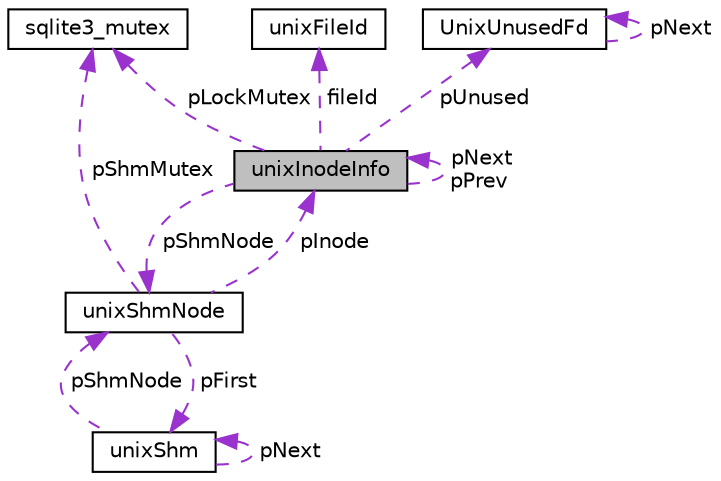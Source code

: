 digraph "unixInodeInfo"
{
 // LATEX_PDF_SIZE
  edge [fontname="Helvetica",fontsize="10",labelfontname="Helvetica",labelfontsize="10"];
  node [fontname="Helvetica",fontsize="10",shape=record];
  Node1 [label="unixInodeInfo",height=0.2,width=0.4,color="black", fillcolor="grey75", style="filled", fontcolor="black",tooltip=" "];
  Node2 -> Node1 [dir="back",color="darkorchid3",fontsize="10",style="dashed",label=" fileId" ,fontname="Helvetica"];
  Node2 [label="unixFileId",height=0.2,width=0.4,color="black", fillcolor="white", style="filled",URL="$db/d1b/sqlite3_8c.html#da/d9e/structunixFileId",tooltip=" "];
  Node3 -> Node1 [dir="back",color="darkorchid3",fontsize="10",style="dashed",label=" pLockMutex" ,fontname="Helvetica"];
  Node3 [label="sqlite3_mutex",height=0.2,width=0.4,color="black", fillcolor="white", style="filled",URL="$db/d1b/sqlite3_8c.html#d5/d3c/structsqlite3__mutex",tooltip=" "];
  Node4 -> Node1 [dir="back",color="darkorchid3",fontsize="10",style="dashed",label=" pUnused" ,fontname="Helvetica"];
  Node4 [label="UnixUnusedFd",height=0.2,width=0.4,color="black", fillcolor="white", style="filled",URL="$db/d1b/sqlite3_8c.html#dd/de8/structUnixUnusedFd",tooltip=" "];
  Node4 -> Node4 [dir="back",color="darkorchid3",fontsize="10",style="dashed",label=" pNext" ,fontname="Helvetica"];
  Node5 -> Node1 [dir="back",color="darkorchid3",fontsize="10",style="dashed",label=" pShmNode" ,fontname="Helvetica"];
  Node5 [label="unixShmNode",height=0.2,width=0.4,color="black", fillcolor="white", style="filled",URL="$db/d1b/sqlite3_8c.html#d2/d6c/structunixShmNode",tooltip=" "];
  Node1 -> Node5 [dir="back",color="darkorchid3",fontsize="10",style="dashed",label=" pInode" ,fontname="Helvetica"];
  Node3 -> Node5 [dir="back",color="darkorchid3",fontsize="10",style="dashed",label=" pShmMutex" ,fontname="Helvetica"];
  Node6 -> Node5 [dir="back",color="darkorchid3",fontsize="10",style="dashed",label=" pFirst" ,fontname="Helvetica"];
  Node6 [label="unixShm",height=0.2,width=0.4,color="black", fillcolor="white", style="filled",URL="$db/d1b/sqlite3_8c.html#d1/d8f/structunixShm",tooltip=" "];
  Node5 -> Node6 [dir="back",color="darkorchid3",fontsize="10",style="dashed",label=" pShmNode" ,fontname="Helvetica"];
  Node6 -> Node6 [dir="back",color="darkorchid3",fontsize="10",style="dashed",label=" pNext" ,fontname="Helvetica"];
  Node1 -> Node1 [dir="back",color="darkorchid3",fontsize="10",style="dashed",label=" pNext\npPrev" ,fontname="Helvetica"];
}
